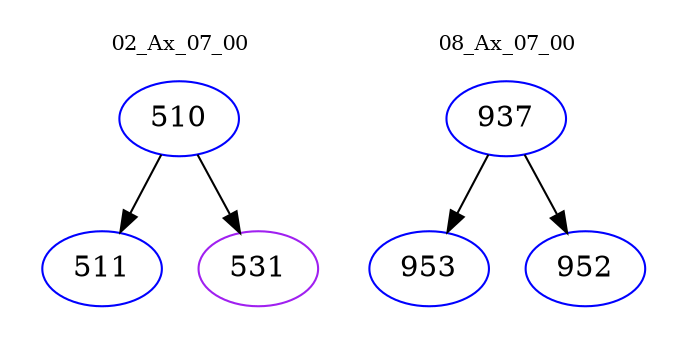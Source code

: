 digraph{
subgraph cluster_0 {
color = white
label = "02_Ax_07_00";
fontsize=10;
T0_510 [label="510", color="blue"]
T0_510 -> T0_511 [color="black"]
T0_511 [label="511", color="blue"]
T0_510 -> T0_531 [color="black"]
T0_531 [label="531", color="purple"]
}
subgraph cluster_1 {
color = white
label = "08_Ax_07_00";
fontsize=10;
T1_937 [label="937", color="blue"]
T1_937 -> T1_953 [color="black"]
T1_953 [label="953", color="blue"]
T1_937 -> T1_952 [color="black"]
T1_952 [label="952", color="blue"]
}
}
